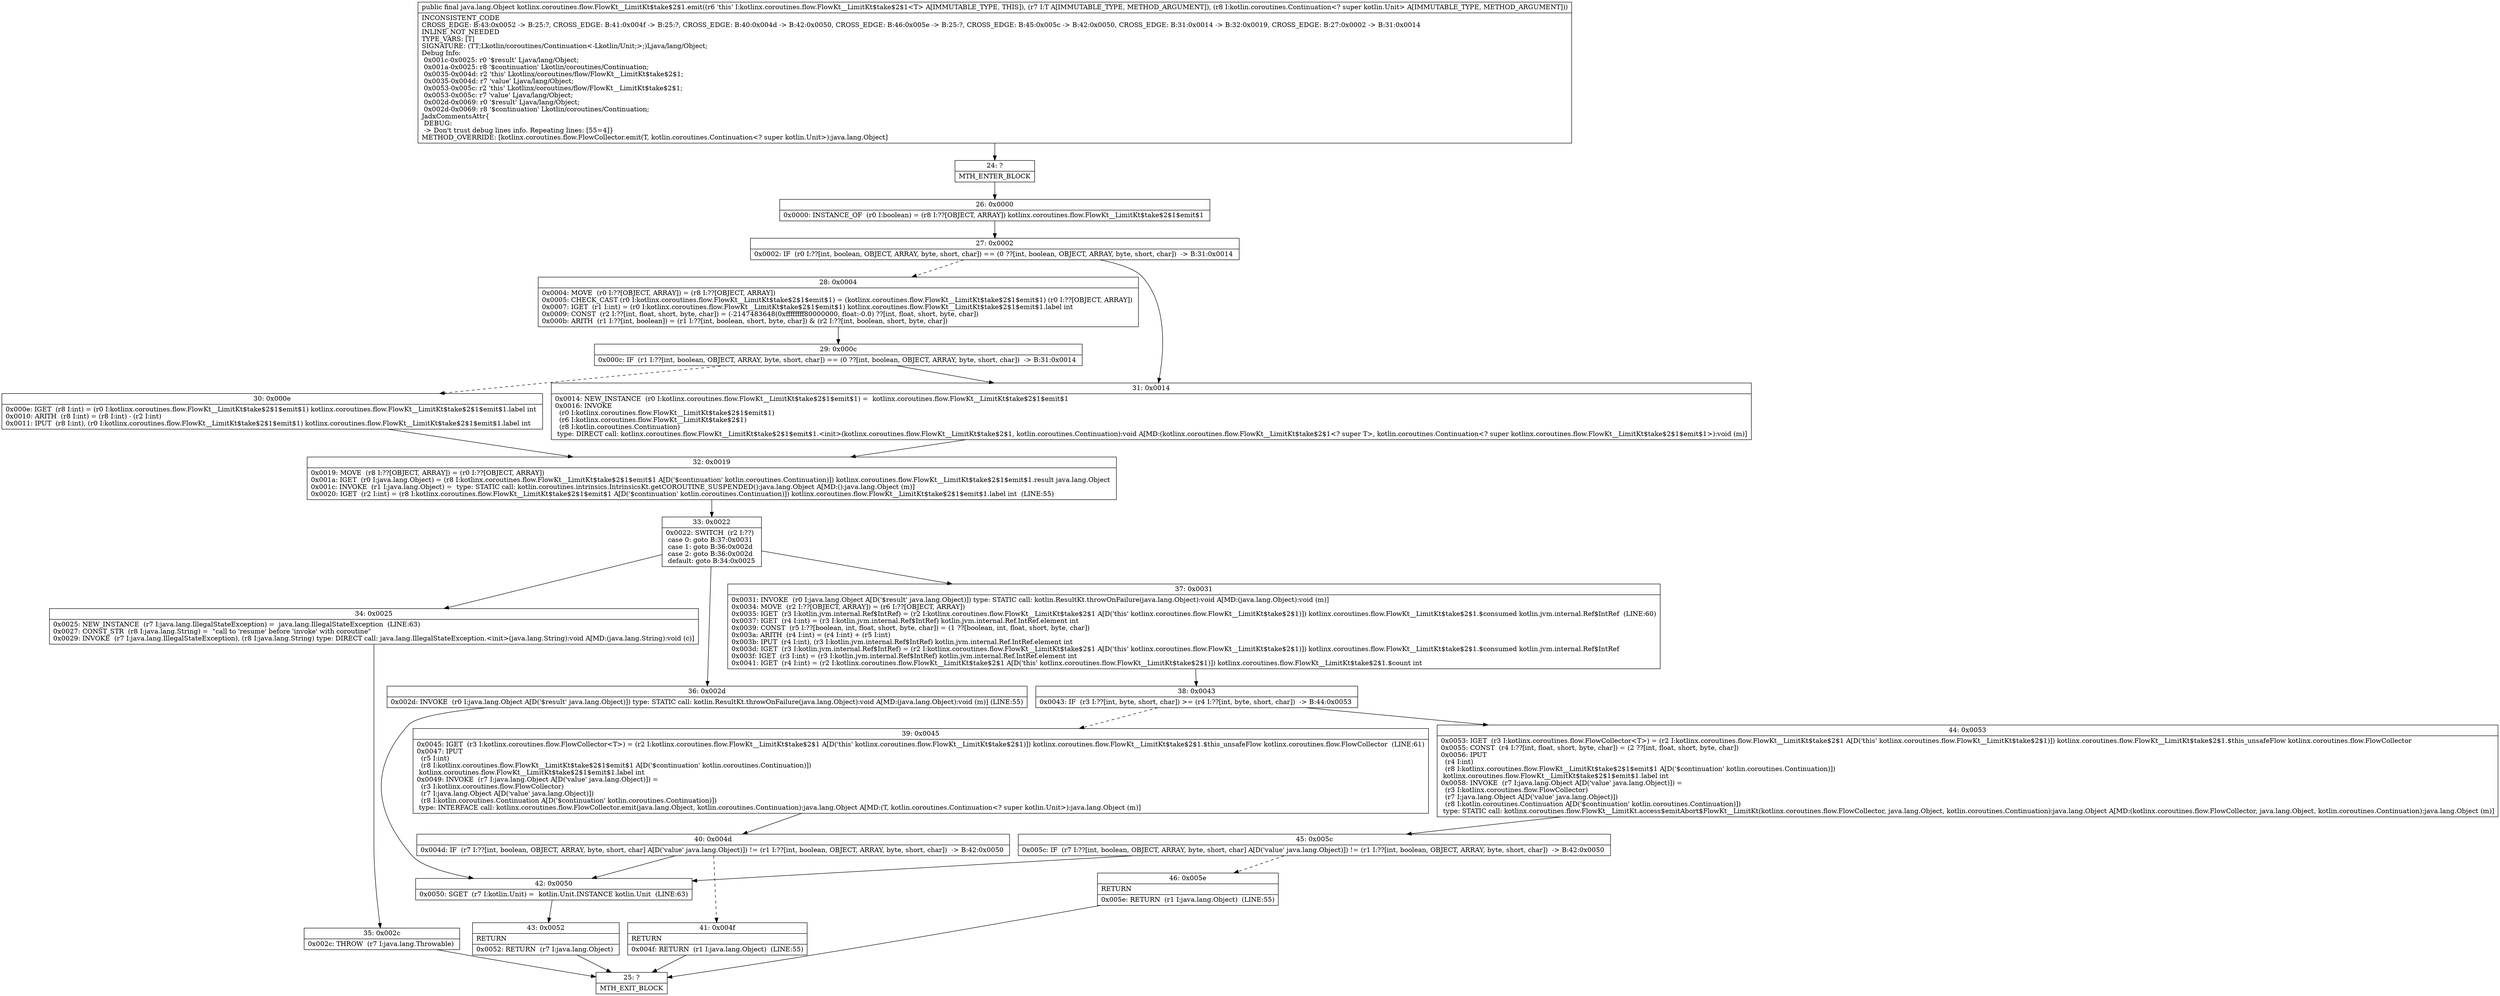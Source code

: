 digraph "CFG forkotlinx.coroutines.flow.FlowKt__LimitKt$take$2$1.emit(Ljava\/lang\/Object;Lkotlin\/coroutines\/Continuation;)Ljava\/lang\/Object;" {
Node_24 [shape=record,label="{24\:\ ?|MTH_ENTER_BLOCK\l}"];
Node_26 [shape=record,label="{26\:\ 0x0000|0x0000: INSTANCE_OF  (r0 I:boolean) = (r8 I:??[OBJECT, ARRAY]) kotlinx.coroutines.flow.FlowKt__LimitKt$take$2$1$emit$1 \l}"];
Node_27 [shape=record,label="{27\:\ 0x0002|0x0002: IF  (r0 I:??[int, boolean, OBJECT, ARRAY, byte, short, char]) == (0 ??[int, boolean, OBJECT, ARRAY, byte, short, char])  \-\> B:31:0x0014 \l}"];
Node_28 [shape=record,label="{28\:\ 0x0004|0x0004: MOVE  (r0 I:??[OBJECT, ARRAY]) = (r8 I:??[OBJECT, ARRAY]) \l0x0005: CHECK_CAST (r0 I:kotlinx.coroutines.flow.FlowKt__LimitKt$take$2$1$emit$1) = (kotlinx.coroutines.flow.FlowKt__LimitKt$take$2$1$emit$1) (r0 I:??[OBJECT, ARRAY]) \l0x0007: IGET  (r1 I:int) = (r0 I:kotlinx.coroutines.flow.FlowKt__LimitKt$take$2$1$emit$1) kotlinx.coroutines.flow.FlowKt__LimitKt$take$2$1$emit$1.label int \l0x0009: CONST  (r2 I:??[int, float, short, byte, char]) = (\-2147483648(0xffffffff80000000, float:\-0.0) ??[int, float, short, byte, char]) \l0x000b: ARITH  (r1 I:??[int, boolean]) = (r1 I:??[int, boolean, short, byte, char]) & (r2 I:??[int, boolean, short, byte, char]) \l}"];
Node_29 [shape=record,label="{29\:\ 0x000c|0x000c: IF  (r1 I:??[int, boolean, OBJECT, ARRAY, byte, short, char]) == (0 ??[int, boolean, OBJECT, ARRAY, byte, short, char])  \-\> B:31:0x0014 \l}"];
Node_30 [shape=record,label="{30\:\ 0x000e|0x000e: IGET  (r8 I:int) = (r0 I:kotlinx.coroutines.flow.FlowKt__LimitKt$take$2$1$emit$1) kotlinx.coroutines.flow.FlowKt__LimitKt$take$2$1$emit$1.label int \l0x0010: ARITH  (r8 I:int) = (r8 I:int) \- (r2 I:int) \l0x0011: IPUT  (r8 I:int), (r0 I:kotlinx.coroutines.flow.FlowKt__LimitKt$take$2$1$emit$1) kotlinx.coroutines.flow.FlowKt__LimitKt$take$2$1$emit$1.label int \l}"];
Node_32 [shape=record,label="{32\:\ 0x0019|0x0019: MOVE  (r8 I:??[OBJECT, ARRAY]) = (r0 I:??[OBJECT, ARRAY]) \l0x001a: IGET  (r0 I:java.lang.Object) = (r8 I:kotlinx.coroutines.flow.FlowKt__LimitKt$take$2$1$emit$1 A[D('$continuation' kotlin.coroutines.Continuation)]) kotlinx.coroutines.flow.FlowKt__LimitKt$take$2$1$emit$1.result java.lang.Object \l0x001c: INVOKE  (r1 I:java.lang.Object) =  type: STATIC call: kotlin.coroutines.intrinsics.IntrinsicsKt.getCOROUTINE_SUSPENDED():java.lang.Object A[MD:():java.lang.Object (m)]\l0x0020: IGET  (r2 I:int) = (r8 I:kotlinx.coroutines.flow.FlowKt__LimitKt$take$2$1$emit$1 A[D('$continuation' kotlin.coroutines.Continuation)]) kotlinx.coroutines.flow.FlowKt__LimitKt$take$2$1$emit$1.label int  (LINE:55)\l}"];
Node_33 [shape=record,label="{33\:\ 0x0022|0x0022: SWITCH  (r2 I:??)\l case 0: goto B:37:0x0031\l case 1: goto B:36:0x002d\l case 2: goto B:36:0x002d\l default: goto B:34:0x0025 \l}"];
Node_34 [shape=record,label="{34\:\ 0x0025|0x0025: NEW_INSTANCE  (r7 I:java.lang.IllegalStateException) =  java.lang.IllegalStateException  (LINE:63)\l0x0027: CONST_STR  (r8 I:java.lang.String) =  \"call to 'resume' before 'invoke' with coroutine\" \l0x0029: INVOKE  (r7 I:java.lang.IllegalStateException), (r8 I:java.lang.String) type: DIRECT call: java.lang.IllegalStateException.\<init\>(java.lang.String):void A[MD:(java.lang.String):void (c)]\l}"];
Node_35 [shape=record,label="{35\:\ 0x002c|0x002c: THROW  (r7 I:java.lang.Throwable) \l}"];
Node_25 [shape=record,label="{25\:\ ?|MTH_EXIT_BLOCK\l}"];
Node_36 [shape=record,label="{36\:\ 0x002d|0x002d: INVOKE  (r0 I:java.lang.Object A[D('$result' java.lang.Object)]) type: STATIC call: kotlin.ResultKt.throwOnFailure(java.lang.Object):void A[MD:(java.lang.Object):void (m)] (LINE:55)\l}"];
Node_42 [shape=record,label="{42\:\ 0x0050|0x0050: SGET  (r7 I:kotlin.Unit) =  kotlin.Unit.INSTANCE kotlin.Unit  (LINE:63)\l}"];
Node_43 [shape=record,label="{43\:\ 0x0052|RETURN\l|0x0052: RETURN  (r7 I:java.lang.Object) \l}"];
Node_37 [shape=record,label="{37\:\ 0x0031|0x0031: INVOKE  (r0 I:java.lang.Object A[D('$result' java.lang.Object)]) type: STATIC call: kotlin.ResultKt.throwOnFailure(java.lang.Object):void A[MD:(java.lang.Object):void (m)]\l0x0034: MOVE  (r2 I:??[OBJECT, ARRAY]) = (r6 I:??[OBJECT, ARRAY]) \l0x0035: IGET  (r3 I:kotlin.jvm.internal.Ref$IntRef) = (r2 I:kotlinx.coroutines.flow.FlowKt__LimitKt$take$2$1 A[D('this' kotlinx.coroutines.flow.FlowKt__LimitKt$take$2$1)]) kotlinx.coroutines.flow.FlowKt__LimitKt$take$2$1.$consumed kotlin.jvm.internal.Ref$IntRef  (LINE:60)\l0x0037: IGET  (r4 I:int) = (r3 I:kotlin.jvm.internal.Ref$IntRef) kotlin.jvm.internal.Ref.IntRef.element int \l0x0039: CONST  (r5 I:??[boolean, int, float, short, byte, char]) = (1 ??[boolean, int, float, short, byte, char]) \l0x003a: ARITH  (r4 I:int) = (r4 I:int) + (r5 I:int) \l0x003b: IPUT  (r4 I:int), (r3 I:kotlin.jvm.internal.Ref$IntRef) kotlin.jvm.internal.Ref.IntRef.element int \l0x003d: IGET  (r3 I:kotlin.jvm.internal.Ref$IntRef) = (r2 I:kotlinx.coroutines.flow.FlowKt__LimitKt$take$2$1 A[D('this' kotlinx.coroutines.flow.FlowKt__LimitKt$take$2$1)]) kotlinx.coroutines.flow.FlowKt__LimitKt$take$2$1.$consumed kotlin.jvm.internal.Ref$IntRef \l0x003f: IGET  (r3 I:int) = (r3 I:kotlin.jvm.internal.Ref$IntRef) kotlin.jvm.internal.Ref.IntRef.element int \l0x0041: IGET  (r4 I:int) = (r2 I:kotlinx.coroutines.flow.FlowKt__LimitKt$take$2$1 A[D('this' kotlinx.coroutines.flow.FlowKt__LimitKt$take$2$1)]) kotlinx.coroutines.flow.FlowKt__LimitKt$take$2$1.$count int \l}"];
Node_38 [shape=record,label="{38\:\ 0x0043|0x0043: IF  (r3 I:??[int, byte, short, char]) \>= (r4 I:??[int, byte, short, char])  \-\> B:44:0x0053 \l}"];
Node_39 [shape=record,label="{39\:\ 0x0045|0x0045: IGET  (r3 I:kotlinx.coroutines.flow.FlowCollector\<T\>) = (r2 I:kotlinx.coroutines.flow.FlowKt__LimitKt$take$2$1 A[D('this' kotlinx.coroutines.flow.FlowKt__LimitKt$take$2$1)]) kotlinx.coroutines.flow.FlowKt__LimitKt$take$2$1.$this_unsafeFlow kotlinx.coroutines.flow.FlowCollector  (LINE:61)\l0x0047: IPUT  \l  (r5 I:int)\l  (r8 I:kotlinx.coroutines.flow.FlowKt__LimitKt$take$2$1$emit$1 A[D('$continuation' kotlin.coroutines.Continuation)])\l kotlinx.coroutines.flow.FlowKt__LimitKt$take$2$1$emit$1.label int \l0x0049: INVOKE  (r7 I:java.lang.Object A[D('value' java.lang.Object)]) = \l  (r3 I:kotlinx.coroutines.flow.FlowCollector)\l  (r7 I:java.lang.Object A[D('value' java.lang.Object)])\l  (r8 I:kotlin.coroutines.Continuation A[D('$continuation' kotlin.coroutines.Continuation)])\l type: INTERFACE call: kotlinx.coroutines.flow.FlowCollector.emit(java.lang.Object, kotlin.coroutines.Continuation):java.lang.Object A[MD:(T, kotlin.coroutines.Continuation\<? super kotlin.Unit\>):java.lang.Object (m)]\l}"];
Node_40 [shape=record,label="{40\:\ 0x004d|0x004d: IF  (r7 I:??[int, boolean, OBJECT, ARRAY, byte, short, char] A[D('value' java.lang.Object)]) != (r1 I:??[int, boolean, OBJECT, ARRAY, byte, short, char])  \-\> B:42:0x0050 \l}"];
Node_41 [shape=record,label="{41\:\ 0x004f|RETURN\l|0x004f: RETURN  (r1 I:java.lang.Object)  (LINE:55)\l}"];
Node_44 [shape=record,label="{44\:\ 0x0053|0x0053: IGET  (r3 I:kotlinx.coroutines.flow.FlowCollector\<T\>) = (r2 I:kotlinx.coroutines.flow.FlowKt__LimitKt$take$2$1 A[D('this' kotlinx.coroutines.flow.FlowKt__LimitKt$take$2$1)]) kotlinx.coroutines.flow.FlowKt__LimitKt$take$2$1.$this_unsafeFlow kotlinx.coroutines.flow.FlowCollector \l0x0055: CONST  (r4 I:??[int, float, short, byte, char]) = (2 ??[int, float, short, byte, char]) \l0x0056: IPUT  \l  (r4 I:int)\l  (r8 I:kotlinx.coroutines.flow.FlowKt__LimitKt$take$2$1$emit$1 A[D('$continuation' kotlin.coroutines.Continuation)])\l kotlinx.coroutines.flow.FlowKt__LimitKt$take$2$1$emit$1.label int \l0x0058: INVOKE  (r7 I:java.lang.Object A[D('value' java.lang.Object)]) = \l  (r3 I:kotlinx.coroutines.flow.FlowCollector)\l  (r7 I:java.lang.Object A[D('value' java.lang.Object)])\l  (r8 I:kotlin.coroutines.Continuation A[D('$continuation' kotlin.coroutines.Continuation)])\l type: STATIC call: kotlinx.coroutines.flow.FlowKt__LimitKt.access$emitAbort$FlowKt__LimitKt(kotlinx.coroutines.flow.FlowCollector, java.lang.Object, kotlin.coroutines.Continuation):java.lang.Object A[MD:(kotlinx.coroutines.flow.FlowCollector, java.lang.Object, kotlin.coroutines.Continuation):java.lang.Object (m)]\l}"];
Node_45 [shape=record,label="{45\:\ 0x005c|0x005c: IF  (r7 I:??[int, boolean, OBJECT, ARRAY, byte, short, char] A[D('value' java.lang.Object)]) != (r1 I:??[int, boolean, OBJECT, ARRAY, byte, short, char])  \-\> B:42:0x0050 \l}"];
Node_46 [shape=record,label="{46\:\ 0x005e|RETURN\l|0x005e: RETURN  (r1 I:java.lang.Object)  (LINE:55)\l}"];
Node_31 [shape=record,label="{31\:\ 0x0014|0x0014: NEW_INSTANCE  (r0 I:kotlinx.coroutines.flow.FlowKt__LimitKt$take$2$1$emit$1) =  kotlinx.coroutines.flow.FlowKt__LimitKt$take$2$1$emit$1 \l0x0016: INVOKE  \l  (r0 I:kotlinx.coroutines.flow.FlowKt__LimitKt$take$2$1$emit$1)\l  (r6 I:kotlinx.coroutines.flow.FlowKt__LimitKt$take$2$1)\l  (r8 I:kotlin.coroutines.Continuation)\l type: DIRECT call: kotlinx.coroutines.flow.FlowKt__LimitKt$take$2$1$emit$1.\<init\>(kotlinx.coroutines.flow.FlowKt__LimitKt$take$2$1, kotlin.coroutines.Continuation):void A[MD:(kotlinx.coroutines.flow.FlowKt__LimitKt$take$2$1\<? super T\>, kotlin.coroutines.Continuation\<? super kotlinx.coroutines.flow.FlowKt__LimitKt$take$2$1$emit$1\>):void (m)]\l}"];
MethodNode[shape=record,label="{public final java.lang.Object kotlinx.coroutines.flow.FlowKt__LimitKt$take$2$1.emit((r6 'this' I:kotlinx.coroutines.flow.FlowKt__LimitKt$take$2$1\<T\> A[IMMUTABLE_TYPE, THIS]), (r7 I:T A[IMMUTABLE_TYPE, METHOD_ARGUMENT]), (r8 I:kotlin.coroutines.Continuation\<? super kotlin.Unit\> A[IMMUTABLE_TYPE, METHOD_ARGUMENT]))  | INCONSISTENT_CODE\lCROSS_EDGE: B:43:0x0052 \-\> B:25:?, CROSS_EDGE: B:41:0x004f \-\> B:25:?, CROSS_EDGE: B:40:0x004d \-\> B:42:0x0050, CROSS_EDGE: B:46:0x005e \-\> B:25:?, CROSS_EDGE: B:45:0x005c \-\> B:42:0x0050, CROSS_EDGE: B:31:0x0014 \-\> B:32:0x0019, CROSS_EDGE: B:27:0x0002 \-\> B:31:0x0014\lINLINE_NOT_NEEDED\lTYPE_VARS: [T]\lSIGNATURE: (TT;Lkotlin\/coroutines\/Continuation\<\-Lkotlin\/Unit;\>;)Ljava\/lang\/Object;\lDebug Info:\l  0x001c\-0x0025: r0 '$result' Ljava\/lang\/Object;\l  0x001a\-0x0025: r8 '$continuation' Lkotlin\/coroutines\/Continuation;\l  0x0035\-0x004d: r2 'this' Lkotlinx\/coroutines\/flow\/FlowKt__LimitKt$take$2$1;\l  0x0035\-0x004d: r7 'value' Ljava\/lang\/Object;\l  0x0053\-0x005c: r2 'this' Lkotlinx\/coroutines\/flow\/FlowKt__LimitKt$take$2$1;\l  0x0053\-0x005c: r7 'value' Ljava\/lang\/Object;\l  0x002d\-0x0069: r0 '$result' Ljava\/lang\/Object;\l  0x002d\-0x0069: r8 '$continuation' Lkotlin\/coroutines\/Continuation;\lJadxCommentsAttr\{\l DEBUG: \l \-\> Don't trust debug lines info. Repeating lines: [55=4]\}\lMETHOD_OVERRIDE: [kotlinx.coroutines.flow.FlowCollector.emit(T, kotlin.coroutines.Continuation\<? super kotlin.Unit\>):java.lang.Object]\l}"];
MethodNode -> Node_24;Node_24 -> Node_26;
Node_26 -> Node_27;
Node_27 -> Node_28[style=dashed];
Node_27 -> Node_31;
Node_28 -> Node_29;
Node_29 -> Node_30[style=dashed];
Node_29 -> Node_31;
Node_30 -> Node_32;
Node_32 -> Node_33;
Node_33 -> Node_34;
Node_33 -> Node_36;
Node_33 -> Node_37;
Node_34 -> Node_35;
Node_35 -> Node_25;
Node_36 -> Node_42;
Node_42 -> Node_43;
Node_43 -> Node_25;
Node_37 -> Node_38;
Node_38 -> Node_39[style=dashed];
Node_38 -> Node_44;
Node_39 -> Node_40;
Node_40 -> Node_41[style=dashed];
Node_40 -> Node_42;
Node_41 -> Node_25;
Node_44 -> Node_45;
Node_45 -> Node_46[style=dashed];
Node_45 -> Node_42;
Node_46 -> Node_25;
Node_31 -> Node_32;
}

